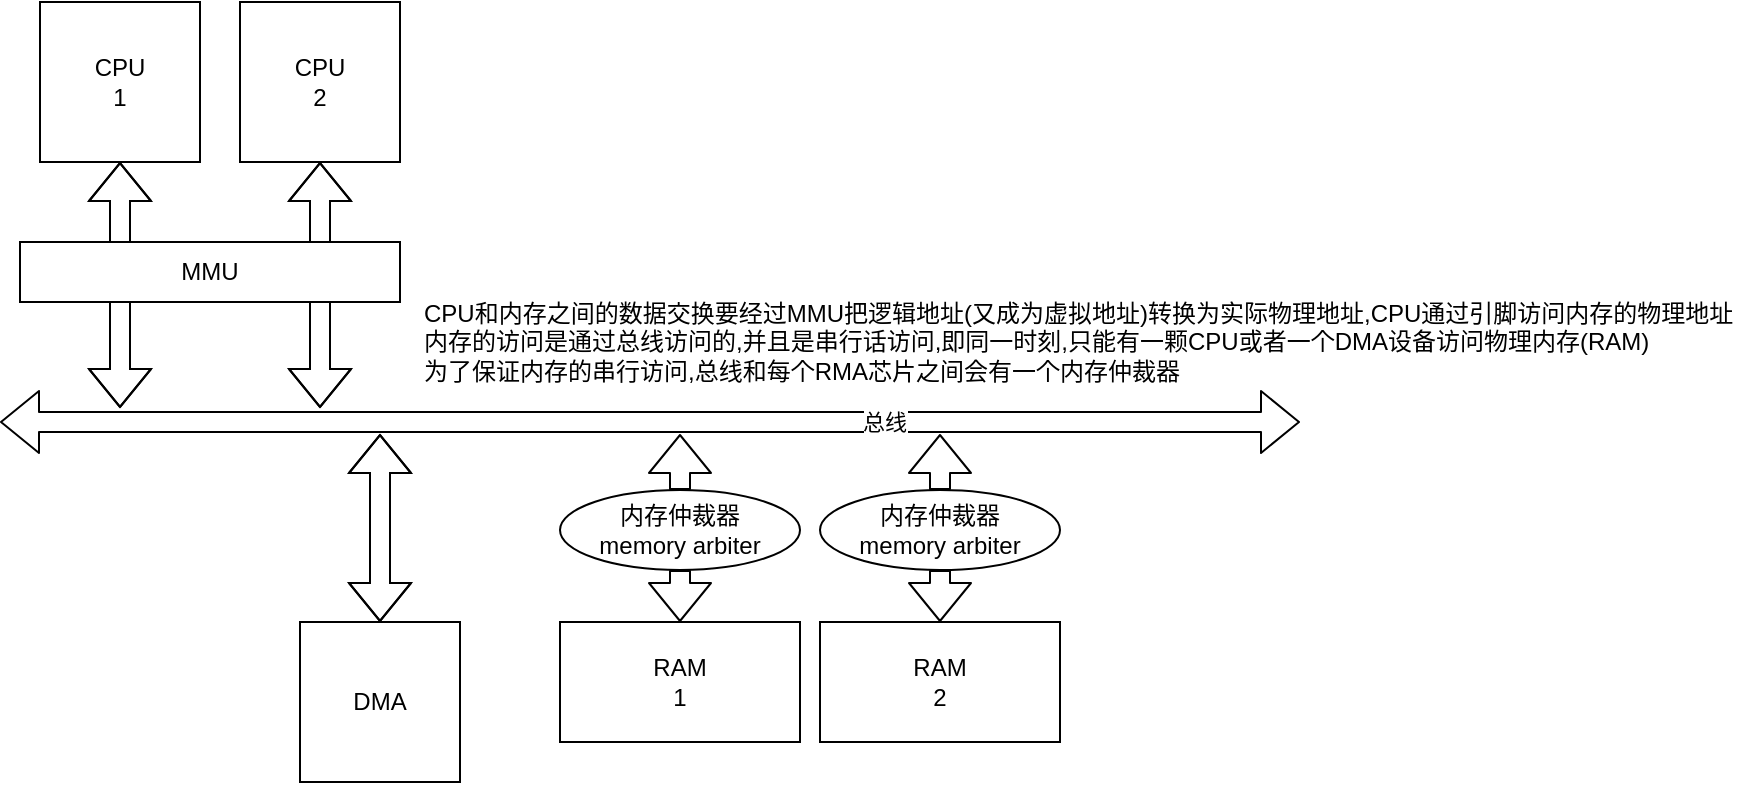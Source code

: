<mxfile version="14.8.0" type="github">
  <diagram id="d4Ef0iPleq8nUR0kv_Nl" name="第 1 页">
    <mxGraphModel dx="679" dy="378" grid="1" gridSize="10" guides="1" tooltips="1" connect="1" arrows="1" fold="1" page="1" pageScale="1" pageWidth="827" pageHeight="1169" math="0" shadow="0">
      <root>
        <mxCell id="0" />
        <mxCell id="1" parent="0" />
        <mxCell id="lYPsfmJaPjCEzyaRxrvU-9" style="edgeStyle=orthogonalEdgeStyle;rounded=0;orthogonalLoop=1;jettySize=auto;html=1;shape=flexArrow;startArrow=block;exitX=0.5;exitY=1;exitDx=0;exitDy=0;" edge="1" parent="1" source="RurQdvNS4L2G9iKuI0Ui-2">
          <mxGeometry relative="1" as="geometry">
            <mxPoint x="170" y="303" as="targetPoint" />
            <mxPoint x="170" y="248" as="sourcePoint" />
          </mxGeometry>
        </mxCell>
        <mxCell id="RurQdvNS4L2G9iKuI0Ui-2" value="CPU&lt;br&gt;1" style="whiteSpace=wrap;html=1;aspect=fixed;" parent="1" vertex="1">
          <mxGeometry x="130" y="100" width="80" height="80" as="geometry" />
        </mxCell>
        <mxCell id="RurQdvNS4L2G9iKuI0Ui-4" value="" style="shape=flexArrow;endArrow=classic;startArrow=classic;html=1;" parent="1" edge="1">
          <mxGeometry width="100" height="100" relative="1" as="geometry">
            <mxPoint x="110" y="310" as="sourcePoint" />
            <mxPoint x="760" y="310" as="targetPoint" />
          </mxGeometry>
        </mxCell>
        <mxCell id="RurQdvNS4L2G9iKuI0Ui-12" value="总线" style="edgeLabel;html=1;align=center;verticalAlign=middle;resizable=0;points=[];" parent="RurQdvNS4L2G9iKuI0Ui-4" vertex="1" connectable="0">
          <mxGeometry x="0.36" relative="1" as="geometry">
            <mxPoint as="offset" />
          </mxGeometry>
        </mxCell>
        <mxCell id="RurQdvNS4L2G9iKuI0Ui-5" value="RAM&lt;br&gt;1" style="rounded=0;whiteSpace=wrap;html=1;" parent="1" vertex="1">
          <mxGeometry x="390" y="410" width="120" height="60" as="geometry" />
        </mxCell>
        <mxCell id="RurQdvNS4L2G9iKuI0Ui-14" style="edgeStyle=orthogonalEdgeStyle;rounded=0;orthogonalLoop=1;jettySize=auto;html=1;shape=flexArrow;startArrow=block;exitX=0.5;exitY=0;exitDx=0;exitDy=0;" parent="1" source="RurQdvNS4L2G9iKuI0Ui-13" edge="1">
          <mxGeometry relative="1" as="geometry">
            <mxPoint x="300" y="316" as="targetPoint" />
            <mxPoint x="300" y="406" as="sourcePoint" />
          </mxGeometry>
        </mxCell>
        <mxCell id="RurQdvNS4L2G9iKuI0Ui-13" value="DMA" style="whiteSpace=wrap;html=1;aspect=fixed;" parent="1" vertex="1">
          <mxGeometry x="260" y="410" width="80" height="80" as="geometry" />
        </mxCell>
        <mxCell id="RurQdvNS4L2G9iKuI0Ui-15" value="CPU和内存之间的数据交换要经过MMU把逻辑地址(又成为虚拟地址)转换为实际物理地址,CPU通过引脚访问内存的物理地址&lt;br&gt;内存的访问是通过总线访问的,并且是串行话访问,即同一时刻,只能有一颗CPU或者一个DMA设备访问物理内存(RAM)&lt;br&gt;为了保证内存的串行访问,总线和每个RMA芯片之间会有一个内存仲裁器" style="text;html=1;align=left;verticalAlign=middle;resizable=0;points=[];autosize=1;strokeColor=none;" parent="1" vertex="1">
          <mxGeometry x="320" y="245" width="670" height="50" as="geometry" />
        </mxCell>
        <mxCell id="lYPsfmJaPjCEzyaRxrvU-1" value="" style="shape=flexArrow;endArrow=classic;startArrow=none;html=1;" edge="1" parent="1" source="lYPsfmJaPjCEzyaRxrvU-2">
          <mxGeometry width="100" height="100" relative="1" as="geometry">
            <mxPoint x="449.76" y="406" as="sourcePoint" />
            <mxPoint x="450" y="316" as="targetPoint" />
          </mxGeometry>
        </mxCell>
        <mxCell id="lYPsfmJaPjCEzyaRxrvU-2" value="&lt;span&gt;内存仲裁器&lt;/span&gt;&lt;br&gt;&lt;span&gt;memory arbiter&lt;/span&gt;" style="ellipse;whiteSpace=wrap;html=1;" vertex="1" parent="1">
          <mxGeometry x="390" y="344" width="120" height="40" as="geometry" />
        </mxCell>
        <mxCell id="lYPsfmJaPjCEzyaRxrvU-3" value="" style="shape=flexArrow;endArrow=none;startArrow=classic;html=1;exitX=0.5;exitY=0;exitDx=0;exitDy=0;" edge="1" parent="1" source="RurQdvNS4L2G9iKuI0Ui-5" target="lYPsfmJaPjCEzyaRxrvU-2">
          <mxGeometry width="100" height="100" relative="1" as="geometry">
            <mxPoint x="449.76" y="406" as="sourcePoint" />
            <mxPoint x="450" y="316" as="targetPoint" />
          </mxGeometry>
        </mxCell>
        <mxCell id="lYPsfmJaPjCEzyaRxrvU-4" value="RAM&lt;br&gt;2" style="rounded=0;whiteSpace=wrap;html=1;" vertex="1" parent="1">
          <mxGeometry x="520" y="410" width="120" height="60" as="geometry" />
        </mxCell>
        <mxCell id="lYPsfmJaPjCEzyaRxrvU-5" value="" style="shape=flexArrow;endArrow=classic;startArrow=none;html=1;" edge="1" parent="1" source="lYPsfmJaPjCEzyaRxrvU-6">
          <mxGeometry width="100" height="100" relative="1" as="geometry">
            <mxPoint x="579.76" y="406" as="sourcePoint" />
            <mxPoint x="580" y="316" as="targetPoint" />
          </mxGeometry>
        </mxCell>
        <mxCell id="lYPsfmJaPjCEzyaRxrvU-6" value="&lt;span&gt;内存仲裁器&lt;/span&gt;&lt;br&gt;&lt;span&gt;memory arbiter&lt;/span&gt;" style="ellipse;whiteSpace=wrap;html=1;" vertex="1" parent="1">
          <mxGeometry x="520" y="344" width="120" height="40" as="geometry" />
        </mxCell>
        <mxCell id="lYPsfmJaPjCEzyaRxrvU-7" value="" style="shape=flexArrow;endArrow=none;startArrow=classic;html=1;exitX=0.5;exitY=0;exitDx=0;exitDy=0;" edge="1" parent="1" target="lYPsfmJaPjCEzyaRxrvU-6" source="lYPsfmJaPjCEzyaRxrvU-4">
          <mxGeometry width="100" height="100" relative="1" as="geometry">
            <mxPoint x="579.76" y="406" as="sourcePoint" />
            <mxPoint x="580" y="316" as="targetPoint" />
          </mxGeometry>
        </mxCell>
        <mxCell id="lYPsfmJaPjCEzyaRxrvU-10" style="edgeStyle=orthogonalEdgeStyle;rounded=0;orthogonalLoop=1;jettySize=auto;html=1;shape=flexArrow;startArrow=block;exitX=0.5;exitY=1;exitDx=0;exitDy=0;" edge="1" parent="1" source="lYPsfmJaPjCEzyaRxrvU-11">
          <mxGeometry relative="1" as="geometry">
            <mxPoint x="270" y="303" as="targetPoint" />
            <mxPoint x="270" y="248" as="sourcePoint" />
          </mxGeometry>
        </mxCell>
        <mxCell id="lYPsfmJaPjCEzyaRxrvU-11" value="CPU&lt;br&gt;2" style="whiteSpace=wrap;html=1;aspect=fixed;" vertex="1" parent="1">
          <mxGeometry x="230" y="100" width="80" height="80" as="geometry" />
        </mxCell>
        <mxCell id="lYPsfmJaPjCEzyaRxrvU-12" value="MMU" style="rounded=0;whiteSpace=wrap;html=1;" vertex="1" parent="1">
          <mxGeometry x="120" y="220" width="190" height="30" as="geometry" />
        </mxCell>
      </root>
    </mxGraphModel>
  </diagram>
</mxfile>
